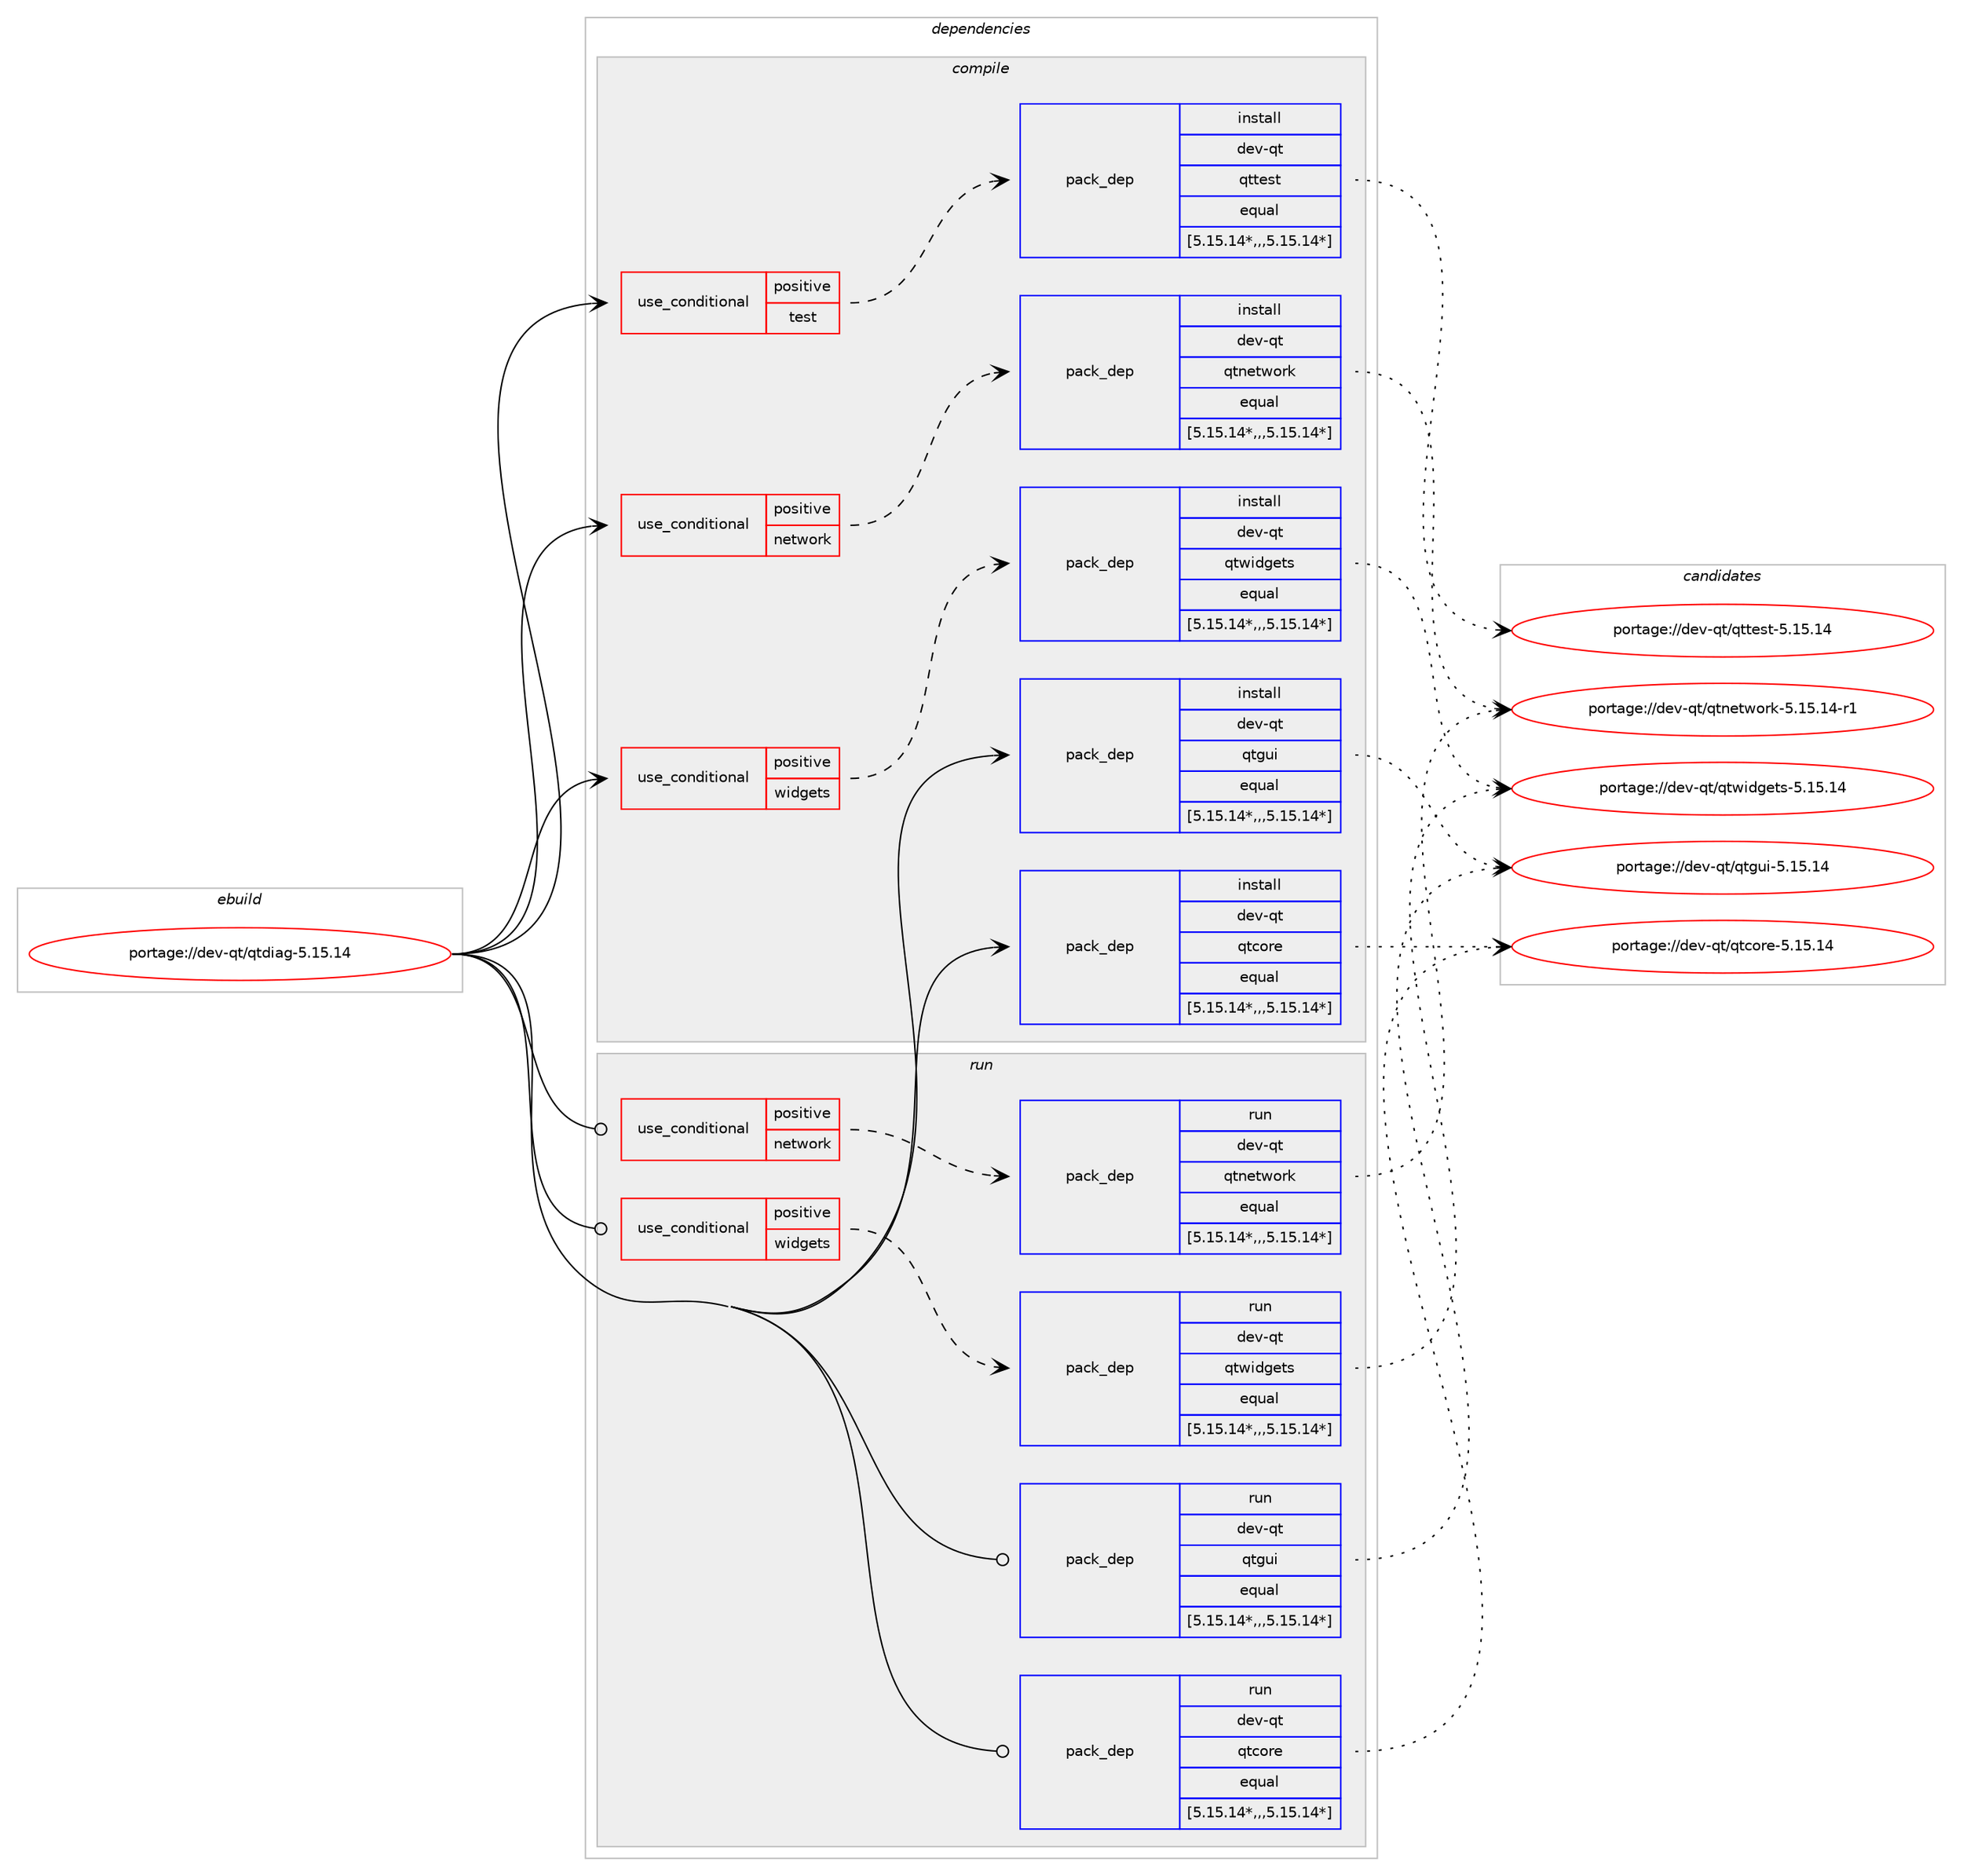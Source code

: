 digraph prolog {

# *************
# Graph options
# *************

newrank=true;
concentrate=true;
compound=true;
graph [rankdir=LR,fontname=Helvetica,fontsize=10,ranksep=1.5];#, ranksep=2.5, nodesep=0.2];
edge  [arrowhead=vee];
node  [fontname=Helvetica,fontsize=10];

# **********
# The ebuild
# **********

subgraph cluster_leftcol {
color=gray;
label=<<i>ebuild</i>>;
id [label="portage://dev-qt/qtdiag-5.15.14", color=red, width=4, href="../dev-qt/qtdiag-5.15.14.svg"];
}

# ****************
# The dependencies
# ****************

subgraph cluster_midcol {
color=gray;
label=<<i>dependencies</i>>;
subgraph cluster_compile {
fillcolor="#eeeeee";
style=filled;
label=<<i>compile</i>>;
subgraph cond42118 {
dependency169895 [label=<<TABLE BORDER="0" CELLBORDER="1" CELLSPACING="0" CELLPADDING="4"><TR><TD ROWSPAN="3" CELLPADDING="10">use_conditional</TD></TR><TR><TD>positive</TD></TR><TR><TD>network</TD></TR></TABLE>>, shape=none, color=red];
subgraph pack126503 {
dependency169896 [label=<<TABLE BORDER="0" CELLBORDER="1" CELLSPACING="0" CELLPADDING="4" WIDTH="220"><TR><TD ROWSPAN="6" CELLPADDING="30">pack_dep</TD></TR><TR><TD WIDTH="110">install</TD></TR><TR><TD>dev-qt</TD></TR><TR><TD>qtnetwork</TD></TR><TR><TD>equal</TD></TR><TR><TD>[5.15.14*,,,5.15.14*]</TD></TR></TABLE>>, shape=none, color=blue];
}
dependency169895:e -> dependency169896:w [weight=20,style="dashed",arrowhead="vee"];
}
id:e -> dependency169895:w [weight=20,style="solid",arrowhead="vee"];
subgraph cond42119 {
dependency169897 [label=<<TABLE BORDER="0" CELLBORDER="1" CELLSPACING="0" CELLPADDING="4"><TR><TD ROWSPAN="3" CELLPADDING="10">use_conditional</TD></TR><TR><TD>positive</TD></TR><TR><TD>test</TD></TR></TABLE>>, shape=none, color=red];
subgraph pack126504 {
dependency169898 [label=<<TABLE BORDER="0" CELLBORDER="1" CELLSPACING="0" CELLPADDING="4" WIDTH="220"><TR><TD ROWSPAN="6" CELLPADDING="30">pack_dep</TD></TR><TR><TD WIDTH="110">install</TD></TR><TR><TD>dev-qt</TD></TR><TR><TD>qttest</TD></TR><TR><TD>equal</TD></TR><TR><TD>[5.15.14*,,,5.15.14*]</TD></TR></TABLE>>, shape=none, color=blue];
}
dependency169897:e -> dependency169898:w [weight=20,style="dashed",arrowhead="vee"];
}
id:e -> dependency169897:w [weight=20,style="solid",arrowhead="vee"];
subgraph cond42120 {
dependency169899 [label=<<TABLE BORDER="0" CELLBORDER="1" CELLSPACING="0" CELLPADDING="4"><TR><TD ROWSPAN="3" CELLPADDING="10">use_conditional</TD></TR><TR><TD>positive</TD></TR><TR><TD>widgets</TD></TR></TABLE>>, shape=none, color=red];
subgraph pack126505 {
dependency169900 [label=<<TABLE BORDER="0" CELLBORDER="1" CELLSPACING="0" CELLPADDING="4" WIDTH="220"><TR><TD ROWSPAN="6" CELLPADDING="30">pack_dep</TD></TR><TR><TD WIDTH="110">install</TD></TR><TR><TD>dev-qt</TD></TR><TR><TD>qtwidgets</TD></TR><TR><TD>equal</TD></TR><TR><TD>[5.15.14*,,,5.15.14*]</TD></TR></TABLE>>, shape=none, color=blue];
}
dependency169899:e -> dependency169900:w [weight=20,style="dashed",arrowhead="vee"];
}
id:e -> dependency169899:w [weight=20,style="solid",arrowhead="vee"];
subgraph pack126506 {
dependency169901 [label=<<TABLE BORDER="0" CELLBORDER="1" CELLSPACING="0" CELLPADDING="4" WIDTH="220"><TR><TD ROWSPAN="6" CELLPADDING="30">pack_dep</TD></TR><TR><TD WIDTH="110">install</TD></TR><TR><TD>dev-qt</TD></TR><TR><TD>qtcore</TD></TR><TR><TD>equal</TD></TR><TR><TD>[5.15.14*,,,5.15.14*]</TD></TR></TABLE>>, shape=none, color=blue];
}
id:e -> dependency169901:w [weight=20,style="solid",arrowhead="vee"];
subgraph pack126507 {
dependency169902 [label=<<TABLE BORDER="0" CELLBORDER="1" CELLSPACING="0" CELLPADDING="4" WIDTH="220"><TR><TD ROWSPAN="6" CELLPADDING="30">pack_dep</TD></TR><TR><TD WIDTH="110">install</TD></TR><TR><TD>dev-qt</TD></TR><TR><TD>qtgui</TD></TR><TR><TD>equal</TD></TR><TR><TD>[5.15.14*,,,5.15.14*]</TD></TR></TABLE>>, shape=none, color=blue];
}
id:e -> dependency169902:w [weight=20,style="solid",arrowhead="vee"];
}
subgraph cluster_compileandrun {
fillcolor="#eeeeee";
style=filled;
label=<<i>compile and run</i>>;
}
subgraph cluster_run {
fillcolor="#eeeeee";
style=filled;
label=<<i>run</i>>;
subgraph cond42121 {
dependency169903 [label=<<TABLE BORDER="0" CELLBORDER="1" CELLSPACING="0" CELLPADDING="4"><TR><TD ROWSPAN="3" CELLPADDING="10">use_conditional</TD></TR><TR><TD>positive</TD></TR><TR><TD>network</TD></TR></TABLE>>, shape=none, color=red];
subgraph pack126508 {
dependency169904 [label=<<TABLE BORDER="0" CELLBORDER="1" CELLSPACING="0" CELLPADDING="4" WIDTH="220"><TR><TD ROWSPAN="6" CELLPADDING="30">pack_dep</TD></TR><TR><TD WIDTH="110">run</TD></TR><TR><TD>dev-qt</TD></TR><TR><TD>qtnetwork</TD></TR><TR><TD>equal</TD></TR><TR><TD>[5.15.14*,,,5.15.14*]</TD></TR></TABLE>>, shape=none, color=blue];
}
dependency169903:e -> dependency169904:w [weight=20,style="dashed",arrowhead="vee"];
}
id:e -> dependency169903:w [weight=20,style="solid",arrowhead="odot"];
subgraph cond42122 {
dependency169905 [label=<<TABLE BORDER="0" CELLBORDER="1" CELLSPACING="0" CELLPADDING="4"><TR><TD ROWSPAN="3" CELLPADDING="10">use_conditional</TD></TR><TR><TD>positive</TD></TR><TR><TD>widgets</TD></TR></TABLE>>, shape=none, color=red];
subgraph pack126509 {
dependency169906 [label=<<TABLE BORDER="0" CELLBORDER="1" CELLSPACING="0" CELLPADDING="4" WIDTH="220"><TR><TD ROWSPAN="6" CELLPADDING="30">pack_dep</TD></TR><TR><TD WIDTH="110">run</TD></TR><TR><TD>dev-qt</TD></TR><TR><TD>qtwidgets</TD></TR><TR><TD>equal</TD></TR><TR><TD>[5.15.14*,,,5.15.14*]</TD></TR></TABLE>>, shape=none, color=blue];
}
dependency169905:e -> dependency169906:w [weight=20,style="dashed",arrowhead="vee"];
}
id:e -> dependency169905:w [weight=20,style="solid",arrowhead="odot"];
subgraph pack126510 {
dependency169907 [label=<<TABLE BORDER="0" CELLBORDER="1" CELLSPACING="0" CELLPADDING="4" WIDTH="220"><TR><TD ROWSPAN="6" CELLPADDING="30">pack_dep</TD></TR><TR><TD WIDTH="110">run</TD></TR><TR><TD>dev-qt</TD></TR><TR><TD>qtcore</TD></TR><TR><TD>equal</TD></TR><TR><TD>[5.15.14*,,,5.15.14*]</TD></TR></TABLE>>, shape=none, color=blue];
}
id:e -> dependency169907:w [weight=20,style="solid",arrowhead="odot"];
subgraph pack126511 {
dependency169908 [label=<<TABLE BORDER="0" CELLBORDER="1" CELLSPACING="0" CELLPADDING="4" WIDTH="220"><TR><TD ROWSPAN="6" CELLPADDING="30">pack_dep</TD></TR><TR><TD WIDTH="110">run</TD></TR><TR><TD>dev-qt</TD></TR><TR><TD>qtgui</TD></TR><TR><TD>equal</TD></TR><TR><TD>[5.15.14*,,,5.15.14*]</TD></TR></TABLE>>, shape=none, color=blue];
}
id:e -> dependency169908:w [weight=20,style="solid",arrowhead="odot"];
}
}

# **************
# The candidates
# **************

subgraph cluster_choices {
rank=same;
color=gray;
label=<<i>candidates</i>>;

subgraph choice126503 {
color=black;
nodesep=1;
choice100101118451131164711311611010111611911111410745534649534649524511449 [label="portage://dev-qt/qtnetwork-5.15.14-r1", color=red, width=4,href="../dev-qt/qtnetwork-5.15.14-r1.svg"];
dependency169896:e -> choice100101118451131164711311611010111611911111410745534649534649524511449:w [style=dotted,weight="100"];
}
subgraph choice126504 {
color=black;
nodesep=1;
choice10010111845113116471131161161011151164553464953464952 [label="portage://dev-qt/qttest-5.15.14", color=red, width=4,href="../dev-qt/qttest-5.15.14.svg"];
dependency169898:e -> choice10010111845113116471131161161011151164553464953464952:w [style=dotted,weight="100"];
}
subgraph choice126505 {
color=black;
nodesep=1;
choice10010111845113116471131161191051001031011161154553464953464952 [label="portage://dev-qt/qtwidgets-5.15.14", color=red, width=4,href="../dev-qt/qtwidgets-5.15.14.svg"];
dependency169900:e -> choice10010111845113116471131161191051001031011161154553464953464952:w [style=dotted,weight="100"];
}
subgraph choice126506 {
color=black;
nodesep=1;
choice1001011184511311647113116991111141014553464953464952 [label="portage://dev-qt/qtcore-5.15.14", color=red, width=4,href="../dev-qt/qtcore-5.15.14.svg"];
dependency169901:e -> choice1001011184511311647113116991111141014553464953464952:w [style=dotted,weight="100"];
}
subgraph choice126507 {
color=black;
nodesep=1;
choice10010111845113116471131161031171054553464953464952 [label="portage://dev-qt/qtgui-5.15.14", color=red, width=4,href="../dev-qt/qtgui-5.15.14.svg"];
dependency169902:e -> choice10010111845113116471131161031171054553464953464952:w [style=dotted,weight="100"];
}
subgraph choice126508 {
color=black;
nodesep=1;
choice100101118451131164711311611010111611911111410745534649534649524511449 [label="portage://dev-qt/qtnetwork-5.15.14-r1", color=red, width=4,href="../dev-qt/qtnetwork-5.15.14-r1.svg"];
dependency169904:e -> choice100101118451131164711311611010111611911111410745534649534649524511449:w [style=dotted,weight="100"];
}
subgraph choice126509 {
color=black;
nodesep=1;
choice10010111845113116471131161191051001031011161154553464953464952 [label="portage://dev-qt/qtwidgets-5.15.14", color=red, width=4,href="../dev-qt/qtwidgets-5.15.14.svg"];
dependency169906:e -> choice10010111845113116471131161191051001031011161154553464953464952:w [style=dotted,weight="100"];
}
subgraph choice126510 {
color=black;
nodesep=1;
choice1001011184511311647113116991111141014553464953464952 [label="portage://dev-qt/qtcore-5.15.14", color=red, width=4,href="../dev-qt/qtcore-5.15.14.svg"];
dependency169907:e -> choice1001011184511311647113116991111141014553464953464952:w [style=dotted,weight="100"];
}
subgraph choice126511 {
color=black;
nodesep=1;
choice10010111845113116471131161031171054553464953464952 [label="portage://dev-qt/qtgui-5.15.14", color=red, width=4,href="../dev-qt/qtgui-5.15.14.svg"];
dependency169908:e -> choice10010111845113116471131161031171054553464953464952:w [style=dotted,weight="100"];
}
}

}

